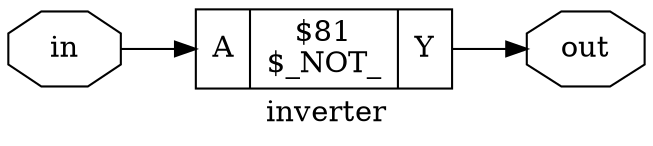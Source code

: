 digraph "inverter" {
label="inverter";
rankdir="LR";
remincross=true;
n1 [ shape=octagon, label="in", color="black", fontcolor="black" ];
n2 [ shape=octagon, label="out", color="black", fontcolor="black" ];
c5 [ shape=record, label="{{<p3> A}|$81\n$_NOT_|{<p4> Y}}",  ];
n1:e -> c5:p3:w [color="black", fontcolor="black", label=""];
c5:p4:e -> n2:w [color="black", fontcolor="black", label=""];
}
